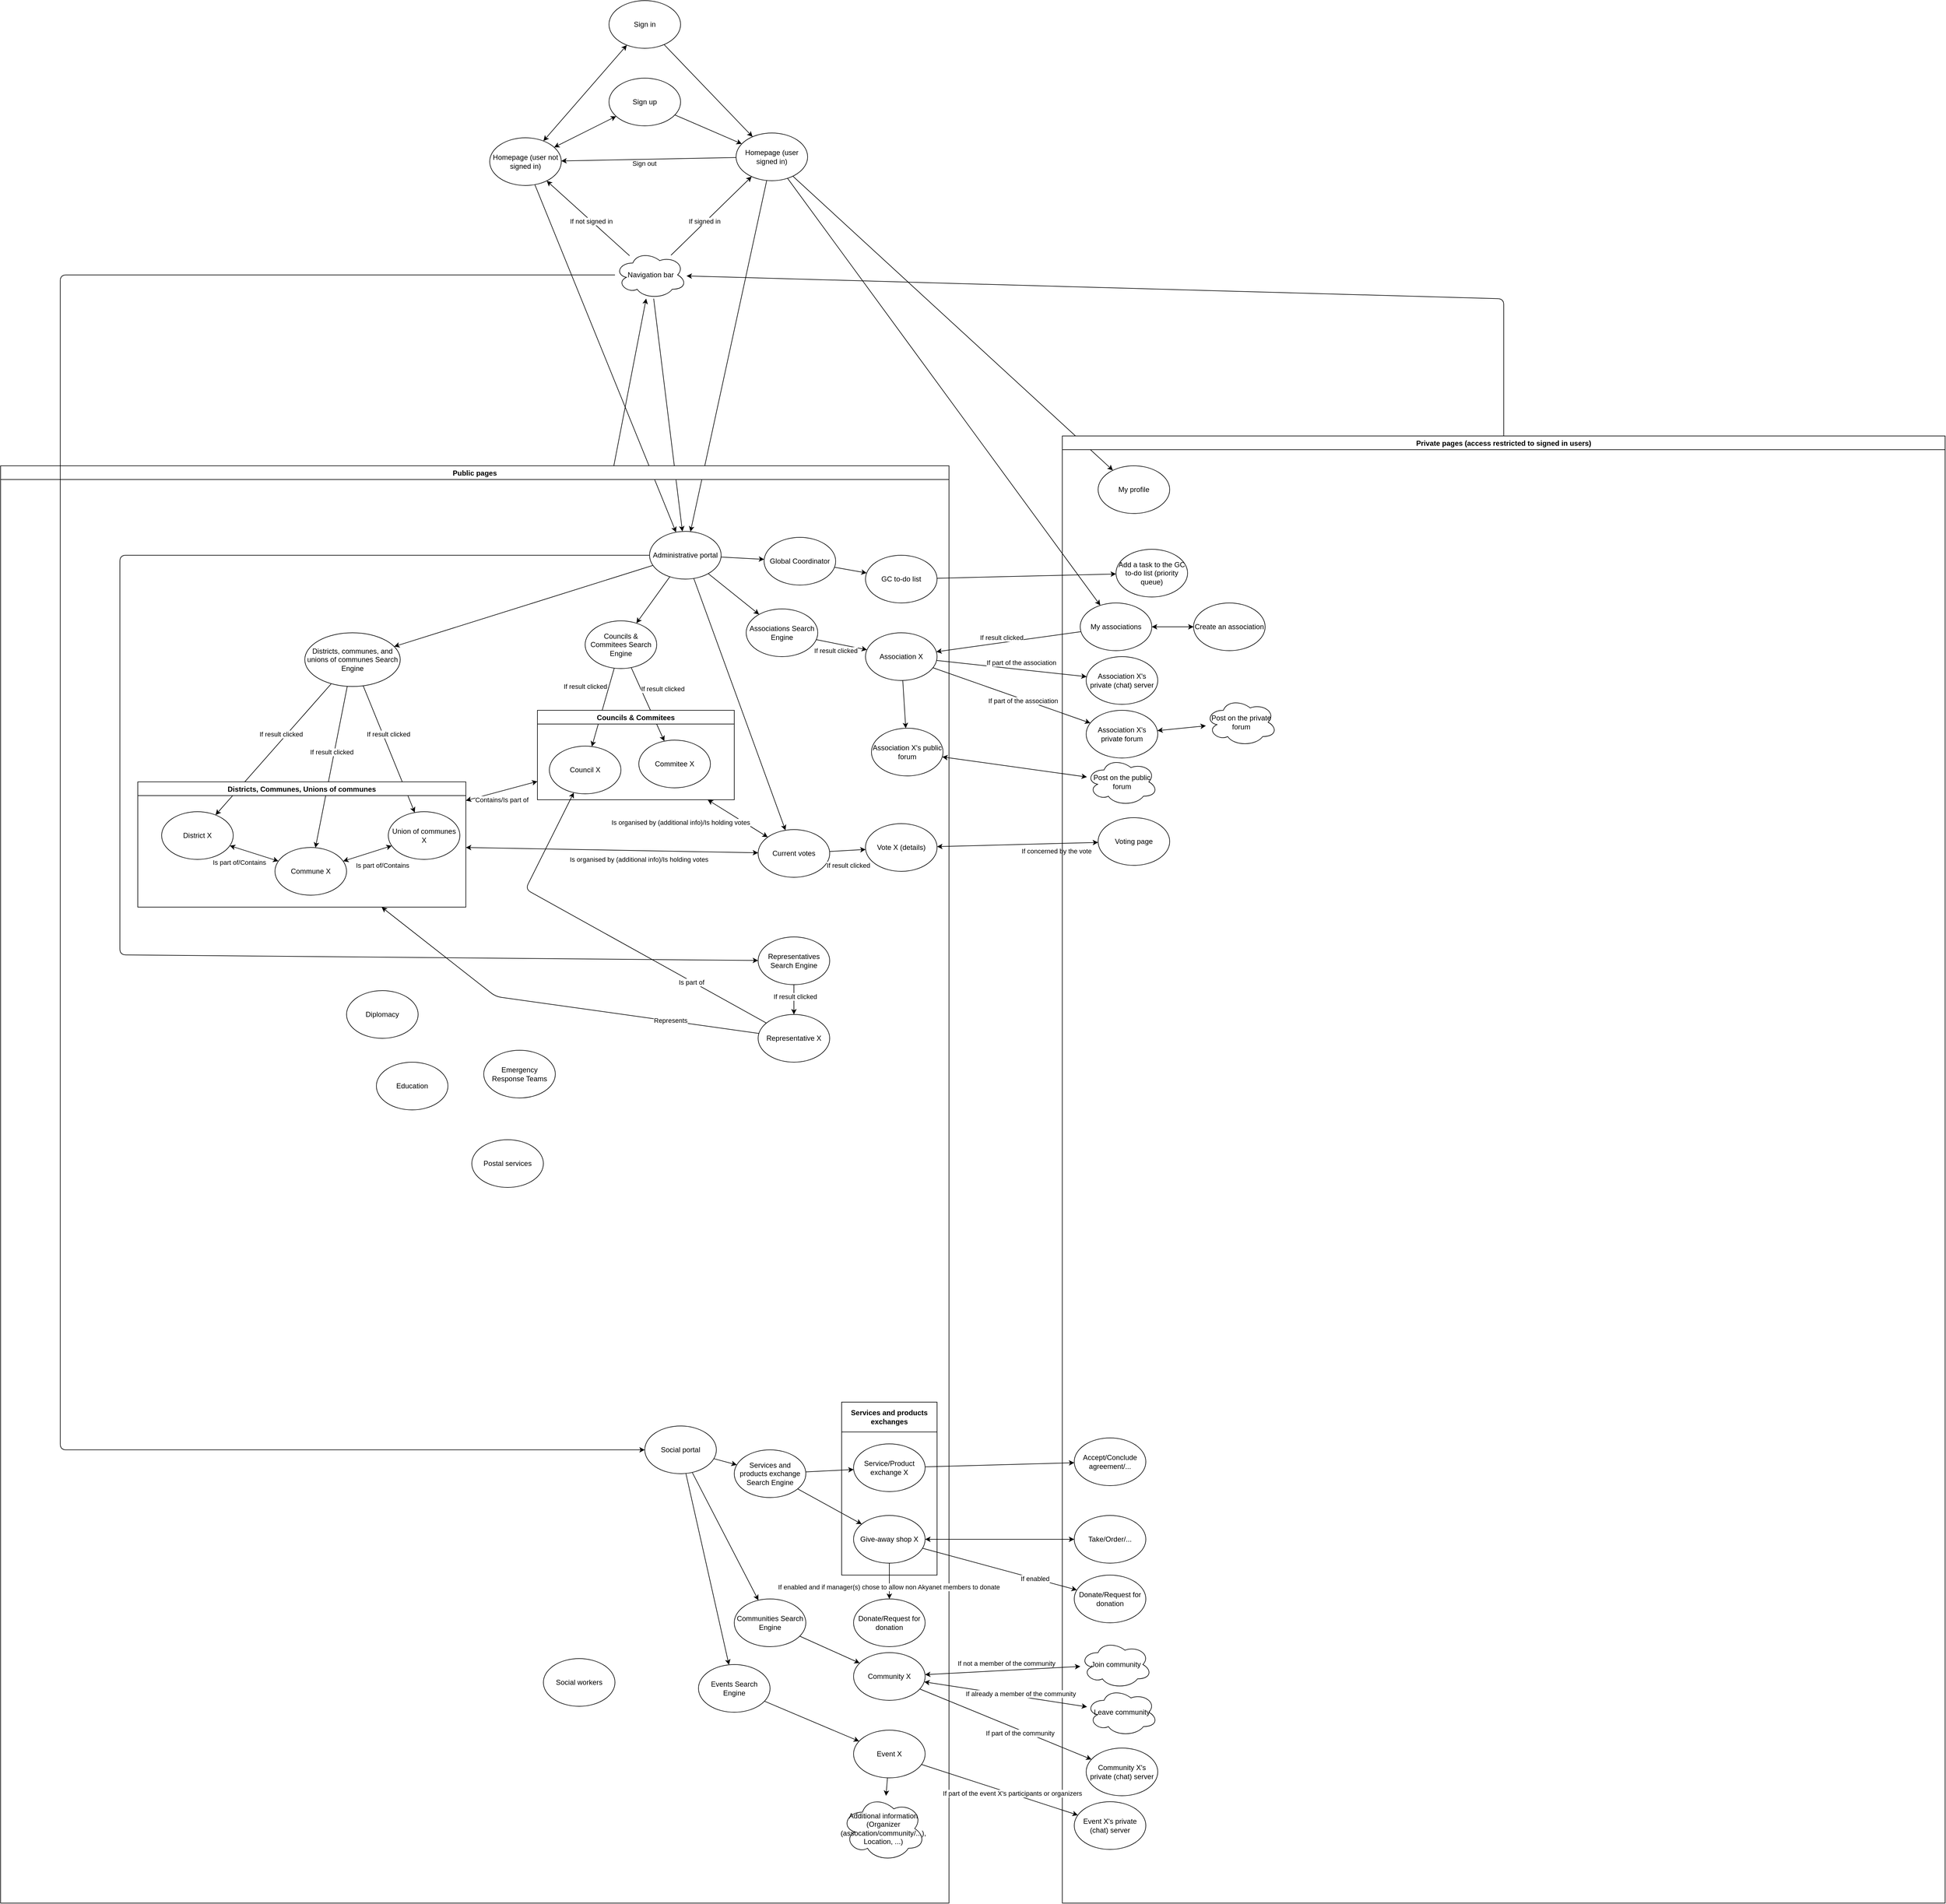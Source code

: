 <mxfile version="14.1.8" type="device"><diagram name="Sitemap" id="42789a77-a242-8287-6e28-9cd8cfd52e62"><mxGraphModel dx="1424" dy="815" grid="1" gridSize="10" guides="0" tooltips="1" connect="1" arrows="1" fold="1" page="1" pageScale="1" pageWidth="5000" pageHeight="5000" background="#ffffff" math="0" shadow="0"><root><mxCell id="0"/><mxCell id="1" parent="0"/><mxCell id="m6aXiYCddbcunSEPqn1s-1" value="Homepage (user not signed in)" style="ellipse;whiteSpace=wrap;html=1;" parent="1" vertex="1"><mxGeometry x="1550" y="580" width="120" height="80" as="geometry"/></mxCell><mxCell id="m6aXiYCddbcunSEPqn1s-2" value="Homepage (user signed in)" style="ellipse;whiteSpace=wrap;html=1;" parent="1" vertex="1"><mxGeometry x="1963" y="572" width="120" height="80" as="geometry"/></mxCell><mxCell id="m6aXiYCddbcunSEPqn1s-3" value="Sign up" style="ellipse;whiteSpace=wrap;html=1;" parent="1" vertex="1"><mxGeometry x="1750" y="480" width="120" height="80" as="geometry"/></mxCell><mxCell id="m6aXiYCddbcunSEPqn1s-4" value="Sign in" style="ellipse;whiteSpace=wrap;html=1;" parent="1" vertex="1"><mxGeometry x="1750" y="350" width="120" height="80" as="geometry"/></mxCell><mxCell id="m6aXiYCddbcunSEPqn1s-21" value="" style="endArrow=classic;html=1;" parent="1" source="m6aXiYCddbcunSEPqn1s-2" target="m6aXiYCddbcunSEPqn1s-1" edge="1"><mxGeometry width="50" height="50" relative="1" as="geometry"><mxPoint x="1853" y="652" as="sourcePoint"/><mxPoint x="1903" y="602" as="targetPoint"/></mxGeometry></mxCell><mxCell id="m6aXiYCddbcunSEPqn1s-22" value="Sign out" style="edgeLabel;html=1;align=center;verticalAlign=middle;resizable=0;points=[];" parent="m6aXiYCddbcunSEPqn1s-21" vertex="1" connectable="0"><mxGeometry x="0.313" y="1" relative="1" as="geometry"><mxPoint x="37.89" y="4.93" as="offset"/></mxGeometry></mxCell><mxCell id="m6aXiYCddbcunSEPqn1s-33" value="" style="endArrow=classic;html=1;" parent="1" source="m6aXiYCddbcunSEPqn1s-3" target="m6aXiYCddbcunSEPqn1s-2" edge="1"><mxGeometry width="50" height="50" relative="1" as="geometry"><mxPoint x="1673" y="952" as="sourcePoint"/><mxPoint x="1723" y="902" as="targetPoint"/></mxGeometry></mxCell><mxCell id="m6aXiYCddbcunSEPqn1s-34" value="" style="endArrow=classic;html=1;" parent="1" source="m6aXiYCddbcunSEPqn1s-4" target="m6aXiYCddbcunSEPqn1s-2" edge="1"><mxGeometry width="50" height="50" relative="1" as="geometry"><mxPoint x="1683" y="952" as="sourcePoint"/><mxPoint x="1733" y="902" as="targetPoint"/></mxGeometry></mxCell><mxCell id="m6aXiYCddbcunSEPqn1s-39" value="" style="endArrow=classic;startArrow=classic;html=1;" parent="1" source="m6aXiYCddbcunSEPqn1s-1" target="m6aXiYCddbcunSEPqn1s-4" edge="1"><mxGeometry width="50" height="50" relative="1" as="geometry"><mxPoint x="1630" y="830" as="sourcePoint"/><mxPoint x="1680" y="780" as="targetPoint"/></mxGeometry></mxCell><mxCell id="m6aXiYCddbcunSEPqn1s-40" value="" style="endArrow=classic;startArrow=classic;html=1;" parent="1" source="m6aXiYCddbcunSEPqn1s-1" target="m6aXiYCddbcunSEPqn1s-3" edge="1"><mxGeometry width="50" height="50" relative="1" as="geometry"><mxPoint x="1710" y="710" as="sourcePoint"/><mxPoint x="1760" y="660" as="targetPoint"/></mxGeometry></mxCell><mxCell id="m6aXiYCddbcunSEPqn1s-66" value="Navigation bar" style="ellipse;shape=cloud;whiteSpace=wrap;html=1;" parent="1" vertex="1"><mxGeometry x="1760" y="770" width="120" height="80" as="geometry"/></mxCell><mxCell id="m6aXiYCddbcunSEPqn1s-67" value="" style="endArrow=classic;html=1;" parent="1" source="m6aXiYCddbcunSEPqn1s-65" target="m6aXiYCddbcunSEPqn1s-66" edge="1"><mxGeometry width="50" height="50" relative="1" as="geometry"><mxPoint x="2060" y="800" as="sourcePoint"/><mxPoint x="2110" y="750" as="targetPoint"/></mxGeometry></mxCell><mxCell id="m6aXiYCddbcunSEPqn1s-68" value="" style="endArrow=classic;html=1;" parent="1" source="m6aXiYCddbcunSEPqn1s-66" target="m6aXiYCddbcunSEPqn1s-1" edge="1"><mxGeometry width="50" height="50" relative="1" as="geometry"><mxPoint x="2080" y="780" as="sourcePoint"/><mxPoint x="2130" y="730" as="targetPoint"/></mxGeometry></mxCell><mxCell id="m6aXiYCddbcunSEPqn1s-69" value="If not signed in" style="edgeLabel;html=1;align=center;verticalAlign=middle;resizable=0;points=[];" parent="m6aXiYCddbcunSEPqn1s-68" vertex="1" connectable="0"><mxGeometry x="-0.479" y="-4" relative="1" as="geometry"><mxPoint x="-31.34" y="-22.46" as="offset"/></mxGeometry></mxCell><mxCell id="m6aXiYCddbcunSEPqn1s-70" value="" style="endArrow=classic;html=1;" parent="1" source="m6aXiYCddbcunSEPqn1s-66" target="m6aXiYCddbcunSEPqn1s-2" edge="1"><mxGeometry width="50" height="50" relative="1" as="geometry"><mxPoint x="1920" y="770" as="sourcePoint"/><mxPoint x="1970" y="720" as="targetPoint"/></mxGeometry></mxCell><mxCell id="m6aXiYCddbcunSEPqn1s-71" value="If signed in" style="edgeLabel;html=1;align=center;verticalAlign=middle;resizable=0;points=[];" parent="m6aXiYCddbcunSEPqn1s-70" vertex="1" connectable="0"><mxGeometry x="0.159" y="2" relative="1" as="geometry"><mxPoint x="-20.75" y="20.84" as="offset"/></mxGeometry></mxCell><mxCell id="m6aXiYCddbcunSEPqn1s-73" value="" style="endArrow=classic;html=1;" parent="1" source="m6aXiYCddbcunSEPqn1s-2" target="m6aXiYCddbcunSEPqn1s-14" edge="1"><mxGeometry width="50" height="50" relative="1" as="geometry"><mxPoint x="2057" y="820" as="sourcePoint"/><mxPoint x="2107" y="770" as="targetPoint"/></mxGeometry></mxCell><mxCell id="m6aXiYCddbcunSEPqn1s-82" value="" style="endArrow=classic;html=1;" parent="1" source="m6aXiYCddbcunSEPqn1s-2" target="m6aXiYCddbcunSEPqn1s-11" edge="1"><mxGeometry width="50" height="50" relative="1" as="geometry"><mxPoint x="2340" y="640" as="sourcePoint"/><mxPoint x="2390" y="590" as="targetPoint"/></mxGeometry></mxCell><mxCell id="m6aXiYCddbcunSEPqn1s-108" value="" style="endArrow=classic;html=1;" parent="1" source="m6aXiYCddbcunSEPqn1s-2" target="m6aXiYCddbcunSEPqn1s-88" edge="1"><mxGeometry width="50" height="50" relative="1" as="geometry"><mxPoint x="2410" y="1460" as="sourcePoint"/><mxPoint x="2460" y="1410" as="targetPoint"/></mxGeometry></mxCell><mxCell id="m6aXiYCddbcunSEPqn1s-118" value="" style="endArrow=classic;html=1;" parent="1" source="m6aXiYCddbcunSEPqn1s-116" target="m6aXiYCddbcunSEPqn1s-115" edge="1"><mxGeometry width="50" height="50" relative="1" as="geometry"><mxPoint x="2420" y="1370" as="sourcePoint"/><mxPoint x="2470" y="1320" as="targetPoint"/></mxGeometry></mxCell><mxCell id="m6aXiYCddbcunSEPqn1s-122" value="" style="endArrow=classic;html=1;" parent="1" source="m6aXiYCddbcunSEPqn1s-1" target="m6aXiYCddbcunSEPqn1s-14" edge="1"><mxGeometry width="50" height="50" relative="1" as="geometry"><mxPoint x="1450" y="990" as="sourcePoint"/><mxPoint x="1500" y="940" as="targetPoint"/></mxGeometry></mxCell><mxCell id="m6aXiYCddbcunSEPqn1s-124" value="" style="endArrow=classic;startArrow=classic;html=1;" parent="1" source="m6aXiYCddbcunSEPqn1s-125" target="m6aXiYCddbcunSEPqn1s-123" edge="1"><mxGeometry width="50" height="50" relative="1" as="geometry"><mxPoint x="2390" y="1840" as="sourcePoint"/><mxPoint x="2440" y="1790" as="targetPoint"/></mxGeometry></mxCell><mxCell id="m6aXiYCddbcunSEPqn1s-127" value="If concerned by the vote" style="edgeLabel;html=1;align=center;verticalAlign=middle;resizable=0;points=[];" parent="m6aXiYCddbcunSEPqn1s-124" vertex="1" connectable="0"><mxGeometry x="-0.231" y="-2" relative="1" as="geometry"><mxPoint x="96" y="8" as="offset"/></mxGeometry></mxCell><mxCell id="m6aXiYCddbcunSEPqn1s-139" value="" style="endArrow=classic;startArrow=classic;html=1;" parent="1" source="m6aXiYCddbcunSEPqn1s-129" target="ppD5lvhBNti21g3Mi1Hs-33" edge="1"><mxGeometry width="50" height="50" relative="1" as="geometry"><mxPoint x="2370" y="1680" as="sourcePoint"/><mxPoint x="2551.261" y="1651.842" as="targetPoint"/></mxGeometry></mxCell><mxCell id="ppD5lvhBNti21g3Mi1Hs-22" value="" style="endArrow=classic;html=1;" parent="1" source="m6aXiYCddbcunSEPqn1s-88" target="m6aXiYCddbcunSEPqn1s-41" edge="1"><mxGeometry width="50" height="50" relative="1" as="geometry"><mxPoint x="2430" y="1460" as="sourcePoint"/><mxPoint x="2480" y="1410" as="targetPoint"/></mxGeometry></mxCell><mxCell id="ppD5lvhBNti21g3Mi1Hs-23" value="If result clicked" style="edgeLabel;html=1;align=center;verticalAlign=middle;resizable=0;points=[];" parent="ppD5lvhBNti21g3Mi1Hs-22" vertex="1" connectable="0"><mxGeometry x="0.407" y="-3" relative="1" as="geometry"><mxPoint x="36.82" y="-10.6" as="offset"/></mxGeometry></mxCell><mxCell id="ppD5lvhBNti21g3Mi1Hs-30" value="" style="endArrow=classic;html=1;" parent="1" source="m6aXiYCddbcunSEPqn1s-41" target="m6aXiYCddbcunSEPqn1s-131" edge="1"><mxGeometry width="50" height="50" relative="1" as="geometry"><mxPoint x="2400" y="1560" as="sourcePoint"/><mxPoint x="2450" y="1510" as="targetPoint"/></mxGeometry></mxCell><mxCell id="ppD5lvhBNti21g3Mi1Hs-31" value="If part of the association" style="edgeLabel;html=1;align=center;verticalAlign=middle;resizable=0;points=[];" parent="ppD5lvhBNti21g3Mi1Hs-30" vertex="1" connectable="0"><mxGeometry x="0.145" y="-2" relative="1" as="geometry"><mxPoint as="offset"/></mxGeometry></mxCell><mxCell id="ppD5lvhBNti21g3Mi1Hs-51" value="" style="endArrow=classic;html=1;" parent="1" source="m6aXiYCddbcunSEPqn1s-66" target="m6aXiYCddbcunSEPqn1s-14" edge="1"><mxGeometry width="50" height="50" relative="1" as="geometry"><mxPoint x="1540" y="990" as="sourcePoint"/><mxPoint x="1590" y="940" as="targetPoint"/></mxGeometry></mxCell><mxCell id="ppD5lvhBNti21g3Mi1Hs-53" value="" style="endArrow=classic;html=1;exitX=0.5;exitY=0;exitDx=0;exitDy=0;" parent="1" source="m6aXiYCddbcunSEPqn1s-76" target="m6aXiYCddbcunSEPqn1s-66" edge="1"><mxGeometry width="50" height="50" relative="1" as="geometry"><mxPoint x="2190" y="970" as="sourcePoint"/><mxPoint x="2240" y="920" as="targetPoint"/><Array as="points"><mxPoint x="3250" y="850"/></Array></mxGeometry></mxCell><mxCell id="2_Y9pmZurdxkTzU563FO-9" value="" style="endArrow=classic;startArrow=classic;html=1;" parent="1" source="ppD5lvhBNti21g3Mi1Hs-25" target="2_Y9pmZurdxkTzU563FO-10" edge="1"><mxGeometry width="50" height="50" relative="1" as="geometry"><mxPoint x="2420" y="2980" as="sourcePoint"/><mxPoint x="2560" y="2930" as="targetPoint"/></mxGeometry></mxCell><mxCell id="m6aXiYCddbcunSEPqn1s-65" value="Public pages" style="swimlane;rounded=0;sketch=0;glass=0;" parent="1" vertex="1"><mxGeometry x="730" y="1130" width="1590" height="2410" as="geometry"><mxRectangle x="673" y="600" width="90" height="23" as="alternateBounds"/></mxGeometry></mxCell><mxCell id="m6aXiYCddbcunSEPqn1s-14" value="Administrative portal" style="ellipse;whiteSpace=wrap;html=1;" parent="m6aXiYCddbcunSEPqn1s-65" vertex="1"><mxGeometry x="1088" y="110" width="120" height="80" as="geometry"/></mxCell><mxCell id="m6aXiYCddbcunSEPqn1s-15" value="Global Coordinator" style="ellipse;whiteSpace=wrap;html=1;" parent="m6aXiYCddbcunSEPqn1s-65" vertex="1"><mxGeometry x="1280" y="120" width="120" height="80" as="geometry"/></mxCell><mxCell id="m6aXiYCddbcunSEPqn1s-16" value="Councils &amp;amp; Commitees Search Engine" style="ellipse;whiteSpace=wrap;html=1;" parent="m6aXiYCddbcunSEPqn1s-65" vertex="1"><mxGeometry x="980" y="260" width="120" height="80" as="geometry"/></mxCell><mxCell id="m6aXiYCddbcunSEPqn1s-17" value="Associations Search Engine" style="ellipse;whiteSpace=wrap;html=1;" parent="m6aXiYCddbcunSEPqn1s-65" vertex="1"><mxGeometry x="1250" y="240" width="120" height="80" as="geometry"/></mxCell><mxCell id="m6aXiYCddbcunSEPqn1s-41" value="Association X" style="ellipse;whiteSpace=wrap;html=1;" parent="m6aXiYCddbcunSEPqn1s-65" vertex="1"><mxGeometry x="1450" y="280" width="120" height="80" as="geometry"/></mxCell><mxCell id="m6aXiYCddbcunSEPqn1s-87" value="Districts, communes, and unions of communes Search Engine" style="ellipse;whiteSpace=wrap;html=1;rounded=0;glass=0;sketch=0;" parent="m6aXiYCddbcunSEPqn1s-65" vertex="1"><mxGeometry x="510" y="280" width="160" height="90" as="geometry"/></mxCell><mxCell id="m6aXiYCddbcunSEPqn1s-90" value="" style="endArrow=classic;html=1;" parent="m6aXiYCddbcunSEPqn1s-65" source="m6aXiYCddbcunSEPqn1s-14" target="m6aXiYCddbcunSEPqn1s-87" edge="1"><mxGeometry width="50" height="50" relative="1" as="geometry"><mxPoint x="1090" y="620" as="sourcePoint"/><mxPoint x="1140" y="570" as="targetPoint"/></mxGeometry></mxCell><mxCell id="m6aXiYCddbcunSEPqn1s-116" value="GC to-do list" style="ellipse;whiteSpace=wrap;html=1;rounded=0;glass=0;sketch=0;" parent="m6aXiYCddbcunSEPqn1s-65" vertex="1"><mxGeometry x="1450" y="150" width="120" height="80" as="geometry"/></mxCell><mxCell id="m6aXiYCddbcunSEPqn1s-119" value="Current votes" style="ellipse;whiteSpace=wrap;html=1;rounded=0;glass=0;sketch=0;" parent="m6aXiYCddbcunSEPqn1s-65" vertex="1"><mxGeometry x="1270" y="610" width="120" height="80" as="geometry"/></mxCell><mxCell id="m6aXiYCddbcunSEPqn1s-120" value="" style="endArrow=classic;html=1;" parent="m6aXiYCddbcunSEPqn1s-65" source="m6aXiYCddbcunSEPqn1s-14" target="m6aXiYCddbcunSEPqn1s-119" edge="1"><mxGeometry width="50" height="50" relative="1" as="geometry"><mxPoint x="940" y="210" as="sourcePoint"/><mxPoint x="990" y="160" as="targetPoint"/></mxGeometry></mxCell><mxCell id="m6aXiYCddbcunSEPqn1s-125" value="Vote X (details)" style="ellipse;whiteSpace=wrap;html=1;rounded=0;glass=0;sketch=0;" parent="m6aXiYCddbcunSEPqn1s-65" vertex="1"><mxGeometry x="1450" y="600" width="120" height="80" as="geometry"/></mxCell><mxCell id="m6aXiYCddbcunSEPqn1s-129" value="Association X's public forum" style="ellipse;whiteSpace=wrap;html=1;rounded=0;glass=0;sketch=0;" parent="m6aXiYCddbcunSEPqn1s-65" vertex="1"><mxGeometry x="1460" y="440" width="120" height="80" as="geometry"/></mxCell><mxCell id="ppD5lvhBNti21g3Mi1Hs-1" value="Social portal" style="ellipse;whiteSpace=wrap;html=1;" parent="m6aXiYCddbcunSEPqn1s-65" vertex="1"><mxGeometry x="1080" y="1610" width="120" height="80" as="geometry"/></mxCell><mxCell id="ppD5lvhBNti21g3Mi1Hs-13" value="" style="endArrow=classic;startArrow=classic;html=1;" parent="m6aXiYCddbcunSEPqn1s-65" source="ppD5lvhBNti21g3Mi1Hs-11" target="ppD5lvhBNti21g3Mi1Hs-12" edge="1"><mxGeometry width="50" height="50" relative="1" as="geometry"><mxPoint x="950" y="710" as="sourcePoint"/><mxPoint x="1070" y="730" as="targetPoint"/></mxGeometry></mxCell><mxCell id="ppD5lvhBNti21g3Mi1Hs-14" value="Contains/Is part of" style="edgeLabel;html=1;align=center;verticalAlign=middle;resizable=0;points=[];" parent="ppD5lvhBNti21g3Mi1Hs-13" vertex="1" connectable="0"><mxGeometry x="0.446" y="-1" relative="1" as="geometry"><mxPoint x="-27.19" y="20.98" as="offset"/></mxGeometry></mxCell><mxCell id="ppD5lvhBNti21g3Mi1Hs-16" value="" style="endArrow=classic;startArrow=classic;html=1;" parent="m6aXiYCddbcunSEPqn1s-65" source="m6aXiYCddbcunSEPqn1s-119" target="ppD5lvhBNti21g3Mi1Hs-12" edge="1"><mxGeometry width="50" height="50" relative="1" as="geometry"><mxPoint x="1010" y="680" as="sourcePoint"/><mxPoint x="1060" y="630" as="targetPoint"/></mxGeometry></mxCell><mxCell id="ppD5lvhBNti21g3Mi1Hs-18" value="Is organised by (additional info)/Is holding votes" style="edgeLabel;html=1;align=center;verticalAlign=middle;resizable=0;points=[];" parent="ppD5lvhBNti21g3Mi1Hs-16" vertex="1" connectable="0"><mxGeometry x="-0.262" y="-2" relative="1" as="geometry"><mxPoint x="-109.91" as="offset"/></mxGeometry></mxCell><mxCell id="ppD5lvhBNti21g3Mi1Hs-17" value="" style="endArrow=classic;startArrow=classic;html=1;" parent="m6aXiYCddbcunSEPqn1s-65" source="ppD5lvhBNti21g3Mi1Hs-11" target="m6aXiYCddbcunSEPqn1s-119" edge="1"><mxGeometry width="50" height="50" relative="1" as="geometry"><mxPoint x="1060" y="820" as="sourcePoint"/><mxPoint x="1110" y="770" as="targetPoint"/></mxGeometry></mxCell><mxCell id="ppD5lvhBNti21g3Mi1Hs-19" value="Is organised by (additional info)/Is holding votes" style="edgeLabel;html=1;align=center;verticalAlign=middle;resizable=0;points=[];" parent="ppD5lvhBNti21g3Mi1Hs-17" vertex="1" connectable="0"><mxGeometry x="0.588" y="-2" relative="1" as="geometry"><mxPoint x="-98.9" y="10.93" as="offset"/></mxGeometry></mxCell><mxCell id="ppD5lvhBNti21g3Mi1Hs-24" value="Services and products exchange Search Engine" style="ellipse;whiteSpace=wrap;html=1;" parent="m6aXiYCddbcunSEPqn1s-65" vertex="1"><mxGeometry x="1230" y="1650" width="120" height="80" as="geometry"/></mxCell><mxCell id="ppD5lvhBNti21g3Mi1Hs-25" value="Give-away shop X" style="ellipse;whiteSpace=wrap;html=1;" parent="m6aXiYCddbcunSEPqn1s-65" vertex="1"><mxGeometry x="1430" y="1760" width="120" height="80" as="geometry"/></mxCell><mxCell id="ppD5lvhBNti21g3Mi1Hs-26" value="Service/Product exchange X" style="ellipse;whiteSpace=wrap;html=1;" parent="m6aXiYCddbcunSEPqn1s-65" vertex="1"><mxGeometry x="1430" y="1640" width="120" height="80" as="geometry"/></mxCell><mxCell id="ppD5lvhBNti21g3Mi1Hs-28" value="" style="endArrow=classic;html=1;" parent="m6aXiYCddbcunSEPqn1s-65" source="m6aXiYCddbcunSEPqn1s-17" target="m6aXiYCddbcunSEPqn1s-41" edge="1"><mxGeometry width="50" height="50" relative="1" as="geometry"><mxPoint x="1360" y="420" as="sourcePoint"/><mxPoint x="1410" y="370" as="targetPoint"/></mxGeometry></mxCell><mxCell id="ppD5lvhBNti21g3Mi1Hs-39" value="If result clicked" style="edgeLabel;html=1;align=center;verticalAlign=middle;resizable=0;points=[];" parent="ppD5lvhBNti21g3Mi1Hs-28" vertex="1" connectable="0"><mxGeometry x="-0.256" relative="1" as="geometry"><mxPoint y="12.17" as="offset"/></mxGeometry></mxCell><mxCell id="ppD5lvhBNti21g3Mi1Hs-29" value="" style="endArrow=classic;html=1;" parent="m6aXiYCddbcunSEPqn1s-65" source="m6aXiYCddbcunSEPqn1s-41" target="m6aXiYCddbcunSEPqn1s-129" edge="1"><mxGeometry width="50" height="50" relative="1" as="geometry"><mxPoint x="1480" y="430" as="sourcePoint"/><mxPoint x="1530" y="380" as="targetPoint"/></mxGeometry></mxCell><mxCell id="ppD5lvhBNti21g3Mi1Hs-34" value="" style="endArrow=classic;html=1;" parent="m6aXiYCddbcunSEPqn1s-65" source="m6aXiYCddbcunSEPqn1s-119" target="m6aXiYCddbcunSEPqn1s-125" edge="1"><mxGeometry width="50" height="50" relative="1" as="geometry"><mxPoint x="1350" y="750" as="sourcePoint"/><mxPoint x="1400" y="700" as="targetPoint"/></mxGeometry></mxCell><mxCell id="ppD5lvhBNti21g3Mi1Hs-40" value="If result clicked" style="edgeLabel;html=1;align=center;verticalAlign=middle;resizable=0;points=[];" parent="ppD5lvhBNti21g3Mi1Hs-34" vertex="1" connectable="0"><mxGeometry x="0.307" y="2" relative="1" as="geometry"><mxPoint x="-8.79" y="27.49" as="offset"/></mxGeometry></mxCell><mxCell id="ppD5lvhBNti21g3Mi1Hs-35" value="" style="endArrow=classic;html=1;" parent="m6aXiYCddbcunSEPqn1s-65" source="m6aXiYCddbcunSEPqn1s-15" target="m6aXiYCddbcunSEPqn1s-116" edge="1"><mxGeometry width="50" height="50" relative="1" as="geometry"><mxPoint x="1390" y="260" as="sourcePoint"/><mxPoint x="1440" y="210" as="targetPoint"/></mxGeometry></mxCell><mxCell id="ppD5lvhBNti21g3Mi1Hs-36" value="" style="endArrow=classic;html=1;" parent="m6aXiYCddbcunSEPqn1s-65" source="m6aXiYCddbcunSEPqn1s-14" target="m6aXiYCddbcunSEPqn1s-15" edge="1"><mxGeometry width="50" height="50" relative="1" as="geometry"><mxPoint x="1210" y="140" as="sourcePoint"/><mxPoint x="1260" y="90" as="targetPoint"/></mxGeometry></mxCell><mxCell id="ppD5lvhBNti21g3Mi1Hs-37" value="" style="endArrow=classic;html=1;" parent="m6aXiYCddbcunSEPqn1s-65" source="m6aXiYCddbcunSEPqn1s-14" target="m6aXiYCddbcunSEPqn1s-17" edge="1"><mxGeometry width="50" height="50" relative="1" as="geometry"><mxPoint x="1220" y="250" as="sourcePoint"/><mxPoint x="1270" y="200" as="targetPoint"/></mxGeometry></mxCell><mxCell id="ppD5lvhBNti21g3Mi1Hs-38" value="" style="endArrow=classic;html=1;" parent="m6aXiYCddbcunSEPqn1s-65" source="m6aXiYCddbcunSEPqn1s-14" target="m6aXiYCddbcunSEPqn1s-16" edge="1"><mxGeometry width="50" height="50" relative="1" as="geometry"><mxPoint x="1080" y="270" as="sourcePoint"/><mxPoint x="1130" y="220" as="targetPoint"/></mxGeometry></mxCell><mxCell id="ppD5lvhBNti21g3Mi1Hs-41" value="" style="endArrow=classic;html=1;" parent="m6aXiYCddbcunSEPqn1s-65" source="m6aXiYCddbcunSEPqn1s-16" target="m6aXiYCddbcunSEPqn1s-42" edge="1"><mxGeometry width="50" height="50" relative="1" as="geometry"><mxPoint x="910" y="420" as="sourcePoint"/><mxPoint x="960" y="370" as="targetPoint"/></mxGeometry></mxCell><mxCell id="ppD5lvhBNti21g3Mi1Hs-43" value="If result clicked" style="edgeLabel;html=1;align=center;verticalAlign=middle;resizable=0;points=[];" parent="ppD5lvhBNti21g3Mi1Hs-41" vertex="1" connectable="0"><mxGeometry x="-0.529" y="-1" relative="1" as="geometry"><mxPoint x="-38.92" as="offset"/></mxGeometry></mxCell><mxCell id="ppD5lvhBNti21g3Mi1Hs-42" value="" style="endArrow=classic;html=1;" parent="m6aXiYCddbcunSEPqn1s-65" source="m6aXiYCddbcunSEPqn1s-16" target="m6aXiYCddbcunSEPqn1s-43" edge="1"><mxGeometry width="50" height="50" relative="1" as="geometry"><mxPoint x="1100" y="390" as="sourcePoint"/><mxPoint x="1150" y="340" as="targetPoint"/></mxGeometry></mxCell><mxCell id="ppD5lvhBNti21g3Mi1Hs-44" value="If result clicked" style="edgeLabel;html=1;align=center;verticalAlign=middle;resizable=0;points=[];" parent="ppD5lvhBNti21g3Mi1Hs-42" vertex="1" connectable="0"><mxGeometry x="-0.41" y="3" relative="1" as="geometry"><mxPoint x="33.65" as="offset"/></mxGeometry></mxCell><mxCell id="ppD5lvhBNti21g3Mi1Hs-45" value="" style="endArrow=classic;html=1;" parent="m6aXiYCddbcunSEPqn1s-65" source="m6aXiYCddbcunSEPqn1s-87" target="m6aXiYCddbcunSEPqn1s-91" edge="1"><mxGeometry width="50" height="50" relative="1" as="geometry"><mxPoint x="420" y="500" as="sourcePoint"/><mxPoint x="470" y="450" as="targetPoint"/></mxGeometry></mxCell><mxCell id="ppD5lvhBNti21g3Mi1Hs-48" value="If result clicked" style="edgeLabel;html=1;align=center;verticalAlign=middle;resizable=0;points=[];" parent="ppD5lvhBNti21g3Mi1Hs-45" vertex="1" connectable="0"><mxGeometry x="-0.445" y="-1" relative="1" as="geometry"><mxPoint x="-29.72" y="24.08" as="offset"/></mxGeometry></mxCell><mxCell id="ppD5lvhBNti21g3Mi1Hs-46" value="" style="endArrow=classic;html=1;" parent="m6aXiYCddbcunSEPqn1s-65" source="m6aXiYCddbcunSEPqn1s-87" target="m6aXiYCddbcunSEPqn1s-92" edge="1"><mxGeometry width="50" height="50" relative="1" as="geometry"><mxPoint x="620" y="480" as="sourcePoint"/><mxPoint x="670" y="430" as="targetPoint"/></mxGeometry></mxCell><mxCell id="ppD5lvhBNti21g3Mi1Hs-49" value="If result clicked" style="edgeLabel;html=1;align=center;verticalAlign=middle;resizable=0;points=[];" parent="ppD5lvhBNti21g3Mi1Hs-46" vertex="1" connectable="0"><mxGeometry x="-0.06" y="-1" relative="1" as="geometry"><mxPoint y="-17.07" as="offset"/></mxGeometry></mxCell><mxCell id="ppD5lvhBNti21g3Mi1Hs-47" value="" style="endArrow=classic;html=1;" parent="m6aXiYCddbcunSEPqn1s-65" source="m6aXiYCddbcunSEPqn1s-87" target="m6aXiYCddbcunSEPqn1s-93" edge="1"><mxGeometry width="50" height="50" relative="1" as="geometry"><mxPoint x="690" y="480" as="sourcePoint"/><mxPoint x="740" y="430" as="targetPoint"/></mxGeometry></mxCell><mxCell id="ppD5lvhBNti21g3Mi1Hs-50" value="If result clicked" style="edgeLabel;html=1;align=center;verticalAlign=middle;resizable=0;points=[];" parent="ppD5lvhBNti21g3Mi1Hs-47" vertex="1" connectable="0"><mxGeometry x="-0.121" y="-3" relative="1" as="geometry"><mxPoint x="6.93" y="-13.4" as="offset"/></mxGeometry></mxCell><mxCell id="ppD5lvhBNti21g3Mi1Hs-54" value="" style="endArrow=classic;html=1;" parent="m6aXiYCddbcunSEPqn1s-65" source="ppD5lvhBNti21g3Mi1Hs-1" target="ppD5lvhBNti21g3Mi1Hs-24" edge="1"><mxGeometry width="50" height="50" relative="1" as="geometry"><mxPoint x="1110" y="1820" as="sourcePoint"/><mxPoint x="1160" y="1770" as="targetPoint"/></mxGeometry></mxCell><mxCell id="ppD5lvhBNti21g3Mi1Hs-55" value="" style="endArrow=classic;html=1;" parent="m6aXiYCddbcunSEPqn1s-65" source="ppD5lvhBNti21g3Mi1Hs-24" target="ppD5lvhBNti21g3Mi1Hs-25" edge="1"><mxGeometry width="50" height="50" relative="1" as="geometry"><mxPoint x="1330" y="1990" as="sourcePoint"/><mxPoint x="1380" y="1940" as="targetPoint"/></mxGeometry></mxCell><mxCell id="ppD5lvhBNti21g3Mi1Hs-56" value="" style="endArrow=classic;html=1;" parent="m6aXiYCddbcunSEPqn1s-65" source="ppD5lvhBNti21g3Mi1Hs-24" target="ppD5lvhBNti21g3Mi1Hs-26" edge="1"><mxGeometry width="50" height="50" relative="1" as="geometry"><mxPoint x="1100" y="1900" as="sourcePoint"/><mxPoint x="1150" y="1850" as="targetPoint"/></mxGeometry></mxCell><mxCell id="ppD5lvhBNti21g3Mi1Hs-57" value="Services and products exchanges" style="swimlane;startSize=50;whiteSpace=wrap;" parent="m6aXiYCddbcunSEPqn1s-65" vertex="1"><mxGeometry x="1410" y="1570" width="160" height="290" as="geometry"/></mxCell><mxCell id="ppD5lvhBNti21g3Mi1Hs-60" value="Events Search Engine" style="ellipse;whiteSpace=wrap;html=1;" parent="m6aXiYCddbcunSEPqn1s-65" vertex="1"><mxGeometry x="1170" y="2010" width="120" height="80" as="geometry"/></mxCell><mxCell id="ppD5lvhBNti21g3Mi1Hs-61" value="Communities Search Engine" style="ellipse;whiteSpace=wrap;html=1;" parent="m6aXiYCddbcunSEPqn1s-65" vertex="1"><mxGeometry x="1230" y="1900" width="120" height="80" as="geometry"/></mxCell><mxCell id="2_Y9pmZurdxkTzU563FO-1" value="" style="endArrow=classic;html=1;" parent="m6aXiYCddbcunSEPqn1s-65" source="ppD5lvhBNti21g3Mi1Hs-1" target="ppD5lvhBNti21g3Mi1Hs-61" edge="1"><mxGeometry width="50" height="50" relative="1" as="geometry"><mxPoint x="1070" y="1800" as="sourcePoint"/><mxPoint x="1120" y="1750" as="targetPoint"/></mxGeometry></mxCell><mxCell id="2_Y9pmZurdxkTzU563FO-2" value="" style="endArrow=classic;html=1;" parent="m6aXiYCddbcunSEPqn1s-65" source="ppD5lvhBNti21g3Mi1Hs-1" target="ppD5lvhBNti21g3Mi1Hs-60" edge="1"><mxGeometry width="50" height="50" relative="1" as="geometry"><mxPoint x="1050" y="1840" as="sourcePoint"/><mxPoint x="1100" y="1790" as="targetPoint"/></mxGeometry></mxCell><mxCell id="2_Y9pmZurdxkTzU563FO-3" value="Community X" style="ellipse;whiteSpace=wrap;html=1;" parent="m6aXiYCddbcunSEPqn1s-65" vertex="1"><mxGeometry x="1430" y="1990" width="120" height="80" as="geometry"/></mxCell><mxCell id="2_Y9pmZurdxkTzU563FO-4" value="Event X" style="ellipse;whiteSpace=wrap;html=1;" parent="m6aXiYCddbcunSEPqn1s-65" vertex="1"><mxGeometry x="1430" y="2120" width="120" height="80" as="geometry"/></mxCell><mxCell id="2_Y9pmZurdxkTzU563FO-5" value="" style="endArrow=classic;html=1;" parent="m6aXiYCddbcunSEPqn1s-65" source="ppD5lvhBNti21g3Mi1Hs-61" target="2_Y9pmZurdxkTzU563FO-3" edge="1"><mxGeometry width="50" height="50" relative="1" as="geometry"><mxPoint x="1250" y="2130" as="sourcePoint"/><mxPoint x="1300" y="2080" as="targetPoint"/></mxGeometry></mxCell><mxCell id="2_Y9pmZurdxkTzU563FO-6" value="" style="endArrow=classic;html=1;" parent="m6aXiYCddbcunSEPqn1s-65" source="ppD5lvhBNti21g3Mi1Hs-60" target="2_Y9pmZurdxkTzU563FO-4" edge="1"><mxGeometry width="50" height="50" relative="1" as="geometry"><mxPoint x="1270" y="2110" as="sourcePoint"/><mxPoint x="1320" y="2060" as="targetPoint"/></mxGeometry></mxCell><mxCell id="ppD5lvhBNti21g3Mi1Hs-12" value="Councils &amp; Commitees" style="swimlane;" parent="m6aXiYCddbcunSEPqn1s-65" vertex="1"><mxGeometry x="900" y="410" width="330" height="150" as="geometry"/></mxCell><mxCell id="m6aXiYCddbcunSEPqn1s-42" value="Council X" style="ellipse;whiteSpace=wrap;html=1;" parent="ppD5lvhBNti21g3Mi1Hs-12" vertex="1"><mxGeometry x="20" y="60" width="120" height="80" as="geometry"/></mxCell><mxCell id="m6aXiYCddbcunSEPqn1s-43" value="Commitee X" style="ellipse;whiteSpace=wrap;html=1;" parent="ppD5lvhBNti21g3Mi1Hs-12" vertex="1"><mxGeometry x="170" y="50" width="120" height="80" as="geometry"/></mxCell><mxCell id="ppD5lvhBNti21g3Mi1Hs-11" value="Districts, Communes, Unions of communes" style="swimlane;" parent="m6aXiYCddbcunSEPqn1s-65" vertex="1"><mxGeometry x="230" y="530" width="550" height="210" as="geometry"/></mxCell><mxCell id="m6aXiYCddbcunSEPqn1s-91" value="District X" style="ellipse;whiteSpace=wrap;html=1;rounded=0;glass=0;sketch=0;" parent="ppD5lvhBNti21g3Mi1Hs-11" vertex="1"><mxGeometry x="40" y="50" width="120" height="80" as="geometry"/></mxCell><mxCell id="m6aXiYCddbcunSEPqn1s-92" value="Commune X" style="ellipse;whiteSpace=wrap;html=1;rounded=0;glass=0;sketch=0;" parent="ppD5lvhBNti21g3Mi1Hs-11" vertex="1"><mxGeometry x="230" y="110" width="120" height="80" as="geometry"/></mxCell><mxCell id="m6aXiYCddbcunSEPqn1s-104" value="" style="endArrow=classic;startArrow=classic;html=1;" parent="ppD5lvhBNti21g3Mi1Hs-11" source="m6aXiYCddbcunSEPqn1s-91" target="m6aXiYCddbcunSEPqn1s-92" edge="1"><mxGeometry width="50" height="50" relative="1" as="geometry"><mxPoint x="670" y="300" as="sourcePoint"/><mxPoint x="720" y="250" as="targetPoint"/></mxGeometry></mxCell><mxCell id="m6aXiYCddbcunSEPqn1s-106" value="Is part of/Contains" style="edgeLabel;html=1;align=center;verticalAlign=middle;resizable=0;points=[];" parent="m6aXiYCddbcunSEPqn1s-104" vertex="1" connectable="0"><mxGeometry x="0.374" y="-2" relative="1" as="geometry"><mxPoint x="-39.79" y="7.84" as="offset"/></mxGeometry></mxCell><mxCell id="m6aXiYCddbcunSEPqn1s-93" value="Union of communes X" style="ellipse;whiteSpace=wrap;html=1;rounded=0;glass=0;sketch=0;" parent="ppD5lvhBNti21g3Mi1Hs-11" vertex="1"><mxGeometry x="420" y="50" width="120" height="80" as="geometry"/></mxCell><mxCell id="m6aXiYCddbcunSEPqn1s-105" value="" style="endArrow=classic;startArrow=classic;html=1;" parent="ppD5lvhBNti21g3Mi1Hs-11" source="m6aXiYCddbcunSEPqn1s-92" target="m6aXiYCddbcunSEPqn1s-93" edge="1"><mxGeometry width="50" height="50" relative="1" as="geometry"><mxPoint x="970" y="280" as="sourcePoint"/><mxPoint x="1020" y="230" as="targetPoint"/></mxGeometry></mxCell><mxCell id="m6aXiYCddbcunSEPqn1s-107" value="Is part of/Contains" style="edgeLabel;html=1;align=center;verticalAlign=middle;resizable=0;points=[];" parent="m6aXiYCddbcunSEPqn1s-105" vertex="1" connectable="0"><mxGeometry x="0.37" y="2" relative="1" as="geometry"><mxPoint x="10.22" y="26.68" as="offset"/></mxGeometry></mxCell><mxCell id="2_Y9pmZurdxkTzU563FO-12" value="Donate/Request for donation" style="ellipse;whiteSpace=wrap;html=1;rounded=0;glass=0;sketch=0;startSize=23;" parent="m6aXiYCddbcunSEPqn1s-65" vertex="1"><mxGeometry x="1430" y="1900" width="120" height="80" as="geometry"/></mxCell><mxCell id="2_Y9pmZurdxkTzU563FO-13" value="Representatives Search Engine" style="ellipse;whiteSpace=wrap;html=1;rounded=0;glass=0;sketch=0;startSize=23;" parent="m6aXiYCddbcunSEPqn1s-65" vertex="1"><mxGeometry x="1270" y="790" width="120" height="80" as="geometry"/></mxCell><mxCell id="2_Y9pmZurdxkTzU563FO-14" value="" style="endArrow=classic;html=1;" parent="m6aXiYCddbcunSEPqn1s-65" source="ppD5lvhBNti21g3Mi1Hs-25" target="2_Y9pmZurdxkTzU563FO-12" edge="1"><mxGeometry width="50" height="50" relative="1" as="geometry"><mxPoint x="1650" y="1910" as="sourcePoint"/><mxPoint x="1700" y="1860" as="targetPoint"/></mxGeometry></mxCell><mxCell id="2_Y9pmZurdxkTzU563FO-21" value="If enabled and if manager(s) chose to allow non Akyanet members to donate" style="edgeLabel;html=1;align=center;verticalAlign=middle;resizable=0;points=[];" parent="2_Y9pmZurdxkTzU563FO-14" vertex="1" connectable="0"><mxGeometry x="0.341" y="-1" relative="1" as="geometry"><mxPoint as="offset"/></mxGeometry></mxCell><mxCell id="DA6D3DG36-o6aIr6wWgU-27" value="Additional information (Organizer (assocation/community/...), Location, ...)" style="ellipse;shape=cloud;whiteSpace=wrap;html=1;" vertex="1" parent="m6aXiYCddbcunSEPqn1s-65"><mxGeometry x="1410" y="2230" width="140" height="110" as="geometry"/></mxCell><mxCell id="DA6D3DG36-o6aIr6wWgU-28" value="" style="endArrow=classic;html=1;" edge="1" parent="m6aXiYCddbcunSEPqn1s-65" source="2_Y9pmZurdxkTzU563FO-4" target="DA6D3DG36-o6aIr6wWgU-27"><mxGeometry width="50" height="50" relative="1" as="geometry"><mxPoint x="1380" y="2300" as="sourcePoint"/><mxPoint x="1430" y="2250" as="targetPoint"/></mxGeometry></mxCell><mxCell id="DA6D3DG36-o6aIr6wWgU-30" value="Emergency Response Teams" style="ellipse;whiteSpace=wrap;html=1;" vertex="1" parent="m6aXiYCddbcunSEPqn1s-65"><mxGeometry x="810" y="980" width="120" height="80" as="geometry"/></mxCell><mxCell id="DA6D3DG36-o6aIr6wWgU-31" value="Social workers" style="ellipse;whiteSpace=wrap;html=1;" vertex="1" parent="m6aXiYCddbcunSEPqn1s-65"><mxGeometry x="910" y="2000" width="120" height="80" as="geometry"/></mxCell><mxCell id="DA6D3DG36-o6aIr6wWgU-32" value="Education" style="ellipse;whiteSpace=wrap;html=1;" vertex="1" parent="m6aXiYCddbcunSEPqn1s-65"><mxGeometry x="630" y="1000" width="120" height="80" as="geometry"/></mxCell><mxCell id="DA6D3DG36-o6aIr6wWgU-33" value="" style="endArrow=classic;html=1;" edge="1" parent="m6aXiYCddbcunSEPqn1s-65" source="m6aXiYCddbcunSEPqn1s-14" target="2_Y9pmZurdxkTzU563FO-13"><mxGeometry width="50" height="50" relative="1" as="geometry"><mxPoint x="1040" y="830" as="sourcePoint"/><mxPoint x="1090" y="780" as="targetPoint"/><Array as="points"><mxPoint x="200" y="150"/><mxPoint x="200" y="820"/></Array></mxGeometry></mxCell><mxCell id="DA6D3DG36-o6aIr6wWgU-35" value="Representative X" style="ellipse;whiteSpace=wrap;html=1;" vertex="1" parent="m6aXiYCddbcunSEPqn1s-65"><mxGeometry x="1270" y="920" width="120" height="80" as="geometry"/></mxCell><mxCell id="DA6D3DG36-o6aIr6wWgU-36" value="" style="endArrow=classic;html=1;" edge="1" parent="m6aXiYCddbcunSEPqn1s-65" source="2_Y9pmZurdxkTzU563FO-13" target="DA6D3DG36-o6aIr6wWgU-35"><mxGeometry width="50" height="50" relative="1" as="geometry"><mxPoint x="1160" y="940" as="sourcePoint"/><mxPoint x="1210" y="890" as="targetPoint"/></mxGeometry></mxCell><mxCell id="DA6D3DG36-o6aIr6wWgU-37" value="If result clicked" style="edgeLabel;html=1;align=center;verticalAlign=middle;resizable=0;points=[];" vertex="1" connectable="0" parent="DA6D3DG36-o6aIr6wWgU-36"><mxGeometry x="-0.523" y="2" relative="1" as="geometry"><mxPoint y="8.24" as="offset"/></mxGeometry></mxCell><mxCell id="DA6D3DG36-o6aIr6wWgU-38" value="" style="endArrow=classic;html=1;" edge="1" parent="m6aXiYCddbcunSEPqn1s-65" source="DA6D3DG36-o6aIr6wWgU-35" target="ppD5lvhBNti21g3Mi1Hs-11"><mxGeometry width="50" height="50" relative="1" as="geometry"><mxPoint x="980" y="930" as="sourcePoint"/><mxPoint x="1030" y="880" as="targetPoint"/><Array as="points"><mxPoint x="830" y="890"/></Array></mxGeometry></mxCell><mxCell id="DA6D3DG36-o6aIr6wWgU-39" value="Represents" style="edgeLabel;html=1;align=center;verticalAlign=middle;resizable=0;points=[];" vertex="1" connectable="0" parent="DA6D3DG36-o6aIr6wWgU-38"><mxGeometry x="-0.563" y="-1" relative="1" as="geometry"><mxPoint as="offset"/></mxGeometry></mxCell><mxCell id="DA6D3DG36-o6aIr6wWgU-40" value="" style="endArrow=classic;html=1;" edge="1" parent="m6aXiYCddbcunSEPqn1s-65" source="DA6D3DG36-o6aIr6wWgU-35" target="m6aXiYCddbcunSEPqn1s-42"><mxGeometry width="50" height="50" relative="1" as="geometry"><mxPoint x="1040" y="800" as="sourcePoint"/><mxPoint x="1090" y="750" as="targetPoint"/><Array as="points"><mxPoint x="880" y="710"/></Array></mxGeometry></mxCell><mxCell id="DA6D3DG36-o6aIr6wWgU-41" value="Is part of" style="edgeLabel;html=1;align=center;verticalAlign=middle;resizable=0;points=[];" vertex="1" connectable="0" parent="DA6D3DG36-o6aIr6wWgU-40"><mxGeometry x="-0.553" y="1" relative="1" as="geometry"><mxPoint as="offset"/></mxGeometry></mxCell><mxCell id="DA6D3DG36-o6aIr6wWgU-42" value="Diplomacy" style="ellipse;whiteSpace=wrap;html=1;" vertex="1" parent="m6aXiYCddbcunSEPqn1s-65"><mxGeometry x="580" y="880" width="120" height="80" as="geometry"/></mxCell><mxCell id="DA6D3DG36-o6aIr6wWgU-43" value="Postal services" style="ellipse;whiteSpace=wrap;html=1;" vertex="1" parent="m6aXiYCddbcunSEPqn1s-65"><mxGeometry x="790" y="1130" width="120" height="80" as="geometry"/></mxCell><mxCell id="m6aXiYCddbcunSEPqn1s-76" value="Private pages (access restricted to signed in users)" style="swimlane;rounded=0;glass=0;sketch=0;" parent="1" vertex="1"><mxGeometry x="2510" y="1080" width="1480" height="2460" as="geometry"><mxRectangle x="2427" y="1120" width="110" height="23" as="alternateBounds"/></mxGeometry></mxCell><mxCell id="m6aXiYCddbcunSEPqn1s-11" value="My profile" style="ellipse;whiteSpace=wrap;html=1;" parent="m6aXiYCddbcunSEPqn1s-76" vertex="1"><mxGeometry x="60" y="50" width="120" height="80" as="geometry"/></mxCell><mxCell id="m6aXiYCddbcunSEPqn1s-88" value="My associations" style="ellipse;whiteSpace=wrap;html=1;rounded=0;glass=0;sketch=0;" parent="m6aXiYCddbcunSEPqn1s-76" vertex="1"><mxGeometry x="30" y="280" width="120" height="80" as="geometry"/></mxCell><mxCell id="m6aXiYCddbcunSEPqn1s-89" value="Create an association" style="ellipse;whiteSpace=wrap;html=1;rounded=0;glass=0;sketch=0;" parent="m6aXiYCddbcunSEPqn1s-76" vertex="1"><mxGeometry x="220" y="280" width="120" height="80" as="geometry"/></mxCell><mxCell id="m6aXiYCddbcunSEPqn1s-110" value="" style="endArrow=classic;startArrow=classic;html=1;" parent="m6aXiYCddbcunSEPqn1s-76" source="m6aXiYCddbcunSEPqn1s-89" target="m6aXiYCddbcunSEPqn1s-88" edge="1"><mxGeometry width="50" height="50" relative="1" as="geometry"><mxPoint x="230" y="480" as="sourcePoint"/><mxPoint x="280" y="430" as="targetPoint"/></mxGeometry></mxCell><mxCell id="m6aXiYCddbcunSEPqn1s-115" value="Add a task to the GC to-do list (priority queue)" style="ellipse;whiteSpace=wrap;html=1;rounded=0;glass=0;sketch=0;" parent="m6aXiYCddbcunSEPqn1s-76" vertex="1"><mxGeometry x="90" y="190" width="120" height="80" as="geometry"/></mxCell><mxCell id="m6aXiYCddbcunSEPqn1s-123" value="Voting page" style="ellipse;whiteSpace=wrap;html=1;rounded=0;glass=0;sketch=0;" parent="m6aXiYCddbcunSEPqn1s-76" vertex="1"><mxGeometry x="60" y="640" width="120" height="80" as="geometry"/></mxCell><mxCell id="m6aXiYCddbcunSEPqn1s-131" value="Association X's private forum" style="ellipse;whiteSpace=wrap;html=1;rounded=0;glass=0;sketch=0;" parent="m6aXiYCddbcunSEPqn1s-76" vertex="1"><mxGeometry x="40" y="460" width="120" height="80" as="geometry"/></mxCell><mxCell id="m6aXiYCddbcunSEPqn1s-137" value="" style="endArrow=classic;startArrow=classic;html=1;" parent="m6aXiYCddbcunSEPqn1s-76" source="m6aXiYCddbcunSEPqn1s-131" target="ppD5lvhBNti21g3Mi1Hs-32" edge="1"><mxGeometry width="50" height="50" relative="1" as="geometry"><mxPoint x="230" y="600" as="sourcePoint"/><mxPoint x="230" y="480" as="targetPoint"/></mxGeometry></mxCell><mxCell id="ppD5lvhBNti21g3Mi1Hs-32" value="&lt;span&gt;Post on the private forum&lt;/span&gt;" style="ellipse;shape=cloud;whiteSpace=wrap;html=1;" parent="m6aXiYCddbcunSEPqn1s-76" vertex="1"><mxGeometry x="240" y="440" width="120" height="80" as="geometry"/></mxCell><mxCell id="ppD5lvhBNti21g3Mi1Hs-33" value="&lt;span&gt;Post on the public forum&lt;/span&gt;" style="ellipse;shape=cloud;whiteSpace=wrap;html=1;" parent="m6aXiYCddbcunSEPqn1s-76" vertex="1"><mxGeometry x="40" y="540" width="120" height="80" as="geometry"/></mxCell><mxCell id="2_Y9pmZurdxkTzU563FO-10" value="&lt;span&gt;Take/Order/...&lt;/span&gt;" style="ellipse;whiteSpace=wrap;html=1;" parent="m6aXiYCddbcunSEPqn1s-76" vertex="1"><mxGeometry x="20" y="1810" width="120" height="80" as="geometry"/></mxCell><mxCell id="2_Y9pmZurdxkTzU563FO-16" value="Donate/Request for donation" style="ellipse;whiteSpace=wrap;html=1;rounded=0;glass=0;sketch=0;startSize=23;" parent="m6aXiYCddbcunSEPqn1s-76" vertex="1"><mxGeometry x="20" y="1910" width="120" height="80" as="geometry"/></mxCell><mxCell id="DA6D3DG36-o6aIr6wWgU-1" value="&lt;span&gt;Accept/Conclude agreement/...&lt;/span&gt;" style="ellipse;whiteSpace=wrap;html=1;" vertex="1" parent="m6aXiYCddbcunSEPqn1s-76"><mxGeometry x="20" y="1680" width="120" height="80" as="geometry"/></mxCell><mxCell id="DA6D3DG36-o6aIr6wWgU-10" value="Join community" style="ellipse;shape=cloud;whiteSpace=wrap;html=1;" vertex="1" parent="m6aXiYCddbcunSEPqn1s-76"><mxGeometry x="30" y="2020" width="120" height="80" as="geometry"/></mxCell><mxCell id="DA6D3DG36-o6aIr6wWgU-11" value="Leave community" style="ellipse;shape=cloud;whiteSpace=wrap;html=1;" vertex="1" parent="m6aXiYCddbcunSEPqn1s-76"><mxGeometry x="40" y="2100" width="120" height="80" as="geometry"/></mxCell><mxCell id="DA6D3DG36-o6aIr6wWgU-12" value="Community X's private (chat) server" style="ellipse;whiteSpace=wrap;html=1;" vertex="1" parent="m6aXiYCddbcunSEPqn1s-76"><mxGeometry x="40" y="2200" width="120" height="80" as="geometry"/></mxCell><mxCell id="DA6D3DG36-o6aIr6wWgU-21" value="Association X's private (chat) server" style="ellipse;whiteSpace=wrap;html=1;" vertex="1" parent="m6aXiYCddbcunSEPqn1s-76"><mxGeometry x="40" y="370" width="120" height="80" as="geometry"/></mxCell><mxCell id="DA6D3DG36-o6aIr6wWgU-24" value="Event X's private (chat) server" style="ellipse;whiteSpace=wrap;html=1;" vertex="1" parent="m6aXiYCddbcunSEPqn1s-76"><mxGeometry x="20" y="2290" width="120" height="80" as="geometry"/></mxCell><mxCell id="2_Y9pmZurdxkTzU563FO-17" value="" style="endArrow=classic;html=1;" parent="1" source="ppD5lvhBNti21g3Mi1Hs-25" target="2_Y9pmZurdxkTzU563FO-16" edge="1"><mxGeometry width="50" height="50" relative="1" as="geometry"><mxPoint x="2400" y="3100" as="sourcePoint"/><mxPoint x="2450" y="3050" as="targetPoint"/></mxGeometry></mxCell><mxCell id="2_Y9pmZurdxkTzU563FO-22" value="If enabled" style="edgeLabel;html=1;align=center;verticalAlign=middle;resizable=0;points=[];" parent="2_Y9pmZurdxkTzU563FO-17" vertex="1" connectable="0"><mxGeometry x="0.45" relative="1" as="geometry"><mxPoint as="offset"/></mxGeometry></mxCell><mxCell id="DA6D3DG36-o6aIr6wWgU-5" value="" style="endArrow=classic;html=1;" edge="1" parent="1" source="ppD5lvhBNti21g3Mi1Hs-26" target="DA6D3DG36-o6aIr6wWgU-1"><mxGeometry width="50" height="50" relative="1" as="geometry"><mxPoint x="2390" y="2840" as="sourcePoint"/><mxPoint x="2440" y="2790" as="targetPoint"/></mxGeometry></mxCell><mxCell id="DA6D3DG36-o6aIr6wWgU-8" value="" style="endArrow=classic;html=1;" edge="1" parent="1" source="m6aXiYCddbcunSEPqn1s-66" target="ppD5lvhBNti21g3Mi1Hs-1"><mxGeometry width="50" height="50" relative="1" as="geometry"><mxPoint x="1150" y="1010" as="sourcePoint"/><mxPoint x="1200" y="960" as="targetPoint"/><Array as="points"><mxPoint x="830" y="810"/><mxPoint x="830" y="2780"/></Array></mxGeometry></mxCell><mxCell id="DA6D3DG36-o6aIr6wWgU-14" value="" style="endArrow=classic;startArrow=classic;html=1;" edge="1" parent="1" source="2_Y9pmZurdxkTzU563FO-3" target="DA6D3DG36-o6aIr6wWgU-10"><mxGeometry width="50" height="50" relative="1" as="geometry"><mxPoint x="2410" y="3210" as="sourcePoint"/><mxPoint x="2460" y="3160" as="targetPoint"/></mxGeometry></mxCell><mxCell id="DA6D3DG36-o6aIr6wWgU-19" value="If not a member of the community" style="edgeLabel;html=1;align=center;verticalAlign=middle;resizable=0;points=[];" vertex="1" connectable="0" parent="DA6D3DG36-o6aIr6wWgU-14"><mxGeometry x="0.371" y="2" relative="1" as="geometry"><mxPoint x="-41.76" y="-8" as="offset"/></mxGeometry></mxCell><mxCell id="DA6D3DG36-o6aIr6wWgU-15" value="" style="endArrow=classic;startArrow=classic;html=1;" edge="1" parent="1" source="2_Y9pmZurdxkTzU563FO-3" target="DA6D3DG36-o6aIr6wWgU-11"><mxGeometry width="50" height="50" relative="1" as="geometry"><mxPoint x="2390" y="3250" as="sourcePoint"/><mxPoint x="2440" y="3200" as="targetPoint"/></mxGeometry></mxCell><mxCell id="DA6D3DG36-o6aIr6wWgU-20" value="If already a member of the community" style="edgeLabel;html=1;align=center;verticalAlign=middle;resizable=0;points=[];" vertex="1" connectable="0" parent="DA6D3DG36-o6aIr6wWgU-15"><mxGeometry x="-0.096" y="-1" relative="1" as="geometry"><mxPoint x="38.02" as="offset"/></mxGeometry></mxCell><mxCell id="DA6D3DG36-o6aIr6wWgU-16" value="" style="endArrow=classic;html=1;" edge="1" parent="1" source="2_Y9pmZurdxkTzU563FO-3" target="DA6D3DG36-o6aIr6wWgU-12"><mxGeometry width="50" height="50" relative="1" as="geometry"><mxPoint x="2400" y="3320" as="sourcePoint"/><mxPoint x="2450" y="3270" as="targetPoint"/></mxGeometry></mxCell><mxCell id="DA6D3DG36-o6aIr6wWgU-18" value="If part of the community" style="edgeLabel;html=1;align=center;verticalAlign=middle;resizable=0;points=[];" vertex="1" connectable="0" parent="DA6D3DG36-o6aIr6wWgU-16"><mxGeometry x="-0.111" relative="1" as="geometry"><mxPoint x="39.86" y="21.05" as="offset"/></mxGeometry></mxCell><mxCell id="DA6D3DG36-o6aIr6wWgU-22" value="" style="endArrow=classic;html=1;" edge="1" parent="1" source="m6aXiYCddbcunSEPqn1s-41" target="DA6D3DG36-o6aIr6wWgU-21"><mxGeometry width="50" height="50" relative="1" as="geometry"><mxPoint x="2380" y="1490" as="sourcePoint"/><mxPoint x="2430" y="1440" as="targetPoint"/></mxGeometry></mxCell><mxCell id="DA6D3DG36-o6aIr6wWgU-23" value="If part of the association" style="edgeLabel;html=1;align=center;verticalAlign=middle;resizable=0;points=[];" vertex="1" connectable="0" parent="DA6D3DG36-o6aIr6wWgU-22"><mxGeometry x="0.275" y="1" relative="1" as="geometry"><mxPoint x="-19.6" y="-12.68" as="offset"/></mxGeometry></mxCell><mxCell id="DA6D3DG36-o6aIr6wWgU-26" value="" style="endArrow=classic;html=1;" edge="1" parent="1" source="2_Y9pmZurdxkTzU563FO-4" target="DA6D3DG36-o6aIr6wWgU-24"><mxGeometry width="50" height="50" relative="1" as="geometry"><mxPoint x="2270" y="3170" as="sourcePoint"/><mxPoint x="2320" y="3120" as="targetPoint"/></mxGeometry></mxCell><mxCell id="DA6D3DG36-o6aIr6wWgU-29" value="If part of the event X's participants or organizers" style="edgeLabel;html=1;align=center;verticalAlign=middle;resizable=0;points=[];" vertex="1" connectable="0" parent="DA6D3DG36-o6aIr6wWgU-26"><mxGeometry x="0.156" y="1" relative="1" as="geometry"><mxPoint as="offset"/></mxGeometry></mxCell></root></mxGraphModel></diagram></mxfile>